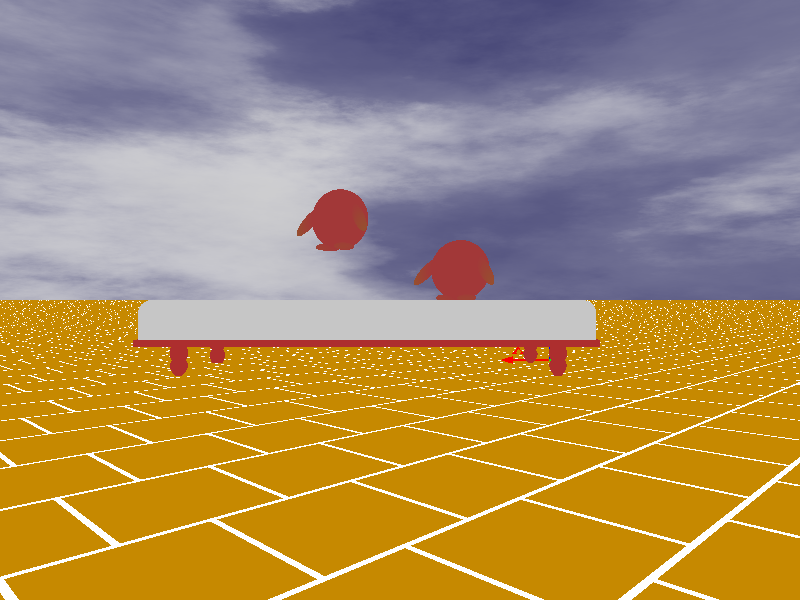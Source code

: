 #include "shapes.inc"
#include "colors.inc"
#include "textures.inc"
#include "woods.inc"
#include "glass.inc"
#include "metals.inc"
#include "functions.inc" 
#include "stones1.inc"
#include "skies.inc"

#declare Pi = 3.1415926535897932384626;
#declare ciel=1;
#declare sca=3;

// axes
#declare Font="cyrvetic.ttf"
#declare O3=<0,0,0>;
#declare I=<1,0,0>;
#declare J=<0,1,0>;
#declare K=<0,0,1>;
#declare rCyl=0.025;
#declare rCone=0.075;

camera {
        location <3, 12, 1.2>
        look_at <3, 0, 1.2>
        sky <0, 0, 1> // pour avoir le Z en haut
        right <-image_width/image_height,0,0> // pour un repere direct
} // Fin camera

// Initialisation des lumieres
light_source {<9, 12, 7> color White}
light_source {<-3, 12, 7> color White}
light_source {<0, 0, -3> color White}

background {White}

global_settings {
        max_trace_level 60//32*3
        ambient_light 1.00
        assumed_gamma 2.0
} // Fin global_settings

#if (ciel)
    sky_sphere {S_Cloud5 rotate <90,0.051, 1>}
#end

#macro flecheDiffuseNom(G,H,Coul,alph,rCyl,rCon,diffu,text1,sca,rot,trans)
   #local H1 = G + alph* (H-G);
   union {
      union {
         cylinder {
            G, H1, rCyl
         }
         cone {
            H1, rCon
            H , 0
         }
      }
      text {
         ttf "timrom.ttf"  text1
	 0.1, 0  
         scale sca 
         rotate rot
         translate trans   
      } 
      pigment {color Coul}
      finish {diffuse diffu}
   }// fin union
#end // fin macro fleche

//sca,rot,trans
flecheDiffuseNom(O3,I,Red,0.75,rCyl,rCone,1,"X",0.35,<90,0,0>,<0.5,0,0.125>)
flecheDiffuseNom(O3,J,Green,0.75,rCyl,rCone,1,"Y",0.35,<90,0,-45>,<0.0,0.75,0.1250>)
flecheDiffuseNom(O3,K,Blue,0.75,rCyl,rCone,1,"Z",0.35,<90,0,180>,<-0.20,0.0,0.750>)

plane {
   -z 150
   pigment{
      brick rgbt<1.0,1.,1.0,0.250>, rgbt<0.750,.5,0.0,0.850>  
      mortar 5 brick_size 125   
   } // Fin pigment	
   rotate <0,0,45>
} // Fin plane

#macro matelas (Z, h2, k, lX, lY)
        #local A = <k, k, Z>;
        #local B = <lX-k, k, Z>;
        #local C = <lX-k, lY-k, Z>;
        #local D = <k, lY-k, Z>;
        #local h1 = h2 - k;
        merge {
                box {
                        A <C.x, C.y, C.z+h2>
                } // Fin box
                merge {
                        merge {
                                merge {
                                        merge {
                                                sphere {
                                                        <A.x,A.y,A.z+h1> k
                                                } // Fin sphere
                                                sphere {
                                                        <B.x,B.y,B.z+h1> k
                                                } // Fin sphere
                                        } // Fin merge
                                        merge {
                                                sphere {
                                                        <C.x,C.y,C.z+h1> k
                                                } // Fin sphere
                                                sphere {
                                                        <D.x,D.y,D.z+h1> k
                                                } // Fin sphere
                                        } // Fin merge
                                } // Fin merge
                                merge {       
                                        merge {       
                                                box {
                                                        <A.x, A.y-k, A.z>
                                                        <B.x, B.y+k, B.z+h1>
                                                } // Fin box       
                                                box {
                                                        <B.x+k, B.y, B.z>
                                                        <C.x-k, C.y, C.z+h1>
                                                } // Fin box
                                        } // Fin merge       
                                        merge {       
                                                box {
                                                        <C.x, C.y+k, C.z>
                                                        <D.x, D.y-k, D.z+h1>
                                                } // Fin box       
                                                box {
                                                        <D.x-k, D.y, D.z>
                                                        <A.x+k, A.y, A.z+h1>
                                                } // Fin box
                                        } // Fin merge
                                } // Fin merge
                        } // Fin merge
                        merge {
                                merge {
                                        merge {
                                                cylinder {
                                                        A <A.x,A.y,A.z+h1> k
                                                } // Fin cilinder
                                                cylinder {
                                                        B <B.x,B.y,B.z+h1> k
                                                } // Fin cilynder
                                        } // Fin merge
                                        merge {
                                                cylinder {
                                                        C <C.x,C.y,C.z+h1> k
                                                } // Fin cylinder
                                                cylinder {
                                                        D <D.x,D.y,D.z+h1> k
                                                } // Fin cylinder
                                        } // Fin merge
                                } // Fin merge
                                merge {
                                        merge {       
                                                cylinder {
                                                        <A.x,A.y,A.z+h1>
                                                        <B.x,B.y,B.z+h1>
                                                        k
                                                } // Fin cylinder        
                                                cylinder {
                                                        <B.x,B.y,B.z+h1>
                                                        <C.x,C.y,C.z+h1>
                                                        k
                                                } // Fin cylinder
                                        } // Fin merge  
                                        merge {       
                                                cylinder {
                                                        <C.x,C.y,C.z+h1>
                                                        <D.x,D.y,D.z+h1>
                                                        k
                                                } // Fin cylinder        
                                                cylinder {
                                                        <D.x,D.y,D.z+h1>
                                                        <A.x,A.y,A.z+h1>
                                                        k
                                                } // Fin cylinder
                                        } // Fin merge
                                } // Fin merge
                        } // Fin merge
                } // Fin merge
                pigment {color Gray}
        } // Fin merge
#end // Fin macro <matelas>

merge { // Lit
        #local zSom = 0.5;
        #local hSom = 0.1;    
        #local xLit = 7;
        #local yLit = 3;
        merge { 
                box { // Sommier
                        <0, 0, zSom>
                        <xLit, yLit, zSom+hSom>
                } // Fin box
                merge { // Pieds du lit
                        merge {  
                                merge { // Pied 1
                                        #local G1 = <0.1, 0, 0>;
                                        lathe {
                                                bezier_spline 4
                                                <G1.x, G1.y>
                                                <0.15, -0.05>
                                                <0.15, -0.15>
                                                <0.05, -0.25>
                                        } // Fin lathe
                                        lathe {
                                                bezier_spline 4
                                                <G1.x, G1.y>
                                                <0.15, 0.05>
                                                <0.15, 0.15>
                                                <0.1, 0.25>
                                        } // Fin lathe
                                        rotate <90, 0, 0>
                                        translate <0.5, 0.5, 0.25>
                                } // Fin merge
                                merge { // Pied 2
                                        #local G1 = <0.1, 0, 0>;
                                        lathe {
                                                bezier_spline 4
                                                <G1.x, G1.y>
                                                <0.15, -0.05>
                                                <0.15, -0.15>
                                                <0.1, -0.25>
                                        } // Fin lathe
                                        lathe {
                                                bezier_spline 4
                                                <G1.x, G1.y>
                                                <0.15, 0.05>
                                                <0.15, 0.15>
                                                <0.05, 0.25>
                                        } // Fin lathe
                                        rotate <90, 0, 0>
                                        translate <6.5, 0.5, 0.25>
                                } // Fin merge
                        } // Fin merge
                        merge {  
                                merge { // Pied 3
                                        #local G1 = <0.1, 0, 0>;
                                        lathe {
                                                bezier_spline 4
                                                <G1.x, G1.y>
                                                <0.15, -0.05>
                                                <0.15, -0.15>
                                                <0.05, -0.25>
                                        } // Fin lathe
                                        lathe {
                                                bezier_spline 4
                                                <G1.x, G1.y>
                                                <0.15, 0.05>
                                                <0.15, 0.15>
                                                <0.1, 0.25>
                                        } // Fin lathe
                                        rotate <90, 0, 0>
                                        translate <6.5, 2.5, 0.25>
                                } // Fin merge
                                merge { // Pied 4
                                        #local G1 = <0.1, 0, 0>;
                                        lathe {
                                                bezier_spline 4
                                                <G1.x, G1.y>
                                                <0.15, -0.05>
                                                <0.15, -0.15>
                                                <0.05, -0.25>
                                        } // Fin lathe
                                        lathe {
                                                bezier_spline 4
                                                <G1.x, G1.y>
                                                <0.15, 0.05>
                                                <0.15, 0.15>
                                                <0.1, 0.25>
                                        } // Fin lathe
                                        rotate <90, 0, 0>
                                        translate <0.5, 2.5, 0.25>
                                } // Fin merge
                        } // Fin merge
                } // Fin merge
                pigment {color Brown}
        } // Fin merge
        matelas (zSom+hSom, 0.6, 0.2, xLit, yLit)
} // Fin merge

#declare singe = blob {   
  threshold 1.0       // décimal          //Singe
              
                            
    sphere {                            //Corps
        <0,0,0>     //Centre
        2         //Rayon  
        strength 1.1         //Force
        pigment { rgb <0.6,0.2,0.2> }
        scale <1,1.2,1.15> 
        rotate <0,0,45>
        translate <0,0,0>
    }   
    sphere {                            //Bras droit
        <0,0,0>     
        0.15         
        1          
        //pigment { color Brown }
        scale <2.3,-0.7,-0.7>   
        rotate <0,45,-22.5>
        translate <0.58,-0.2,-0.05>
    }     
    sphere {                            //Bras gauche
        <0,0,0>     
        0.15          
        1          
        //pigment { color Brown }
        scale <-0.7,2.3,-0.7>   
        rotate <-50,0,30>
        translate <-0.36,0.5,-0.05>
    }
    cylinder {                          //Pied gauche
        <0,0,0>      // 2 extrémitées
        <0.15,0,0>    
        0.15           //Rayon   
        1
        //pigment { rgb<0,1,0> } 
        scale <1,1.1,-0.4>   
        rotate <0,0,80>
        translate <-0.1,0.15,-0.465>
    } 
    cylinder {                          //Pied Droit 
        <0,0,0>      
        <0.15,0,0>    
        0.15             
        1
        //pigment { rgb<0,1,0> } 
        scale <1,1.1,-0.4>   
        rotate <0,0,40>
        translate <0.15,-0.07,-0.465>
    }                  

       
     
    
        
     
  translate <1,1,1>
  sturm      // booléen
  hierarchy // booléen    
    
} 

#macro Saut2(clk)
	
	sin (X2)
#end

#declare Time = clock +0.00;
object { singe
	texture {
		pigment{color rgb<0.3,0.7,0>}
		finish{phong 1}
	}
	translate
		<1, 1, sin(clock*pi)+0.7>
} // end sphere
object { singe
	texture {
		pigment{color rgb<0.3,0.7,0>}
		finish{phong 1}
	}
	translate
		<3, 1, sin(clock+1)+0.7>
} // end sphere